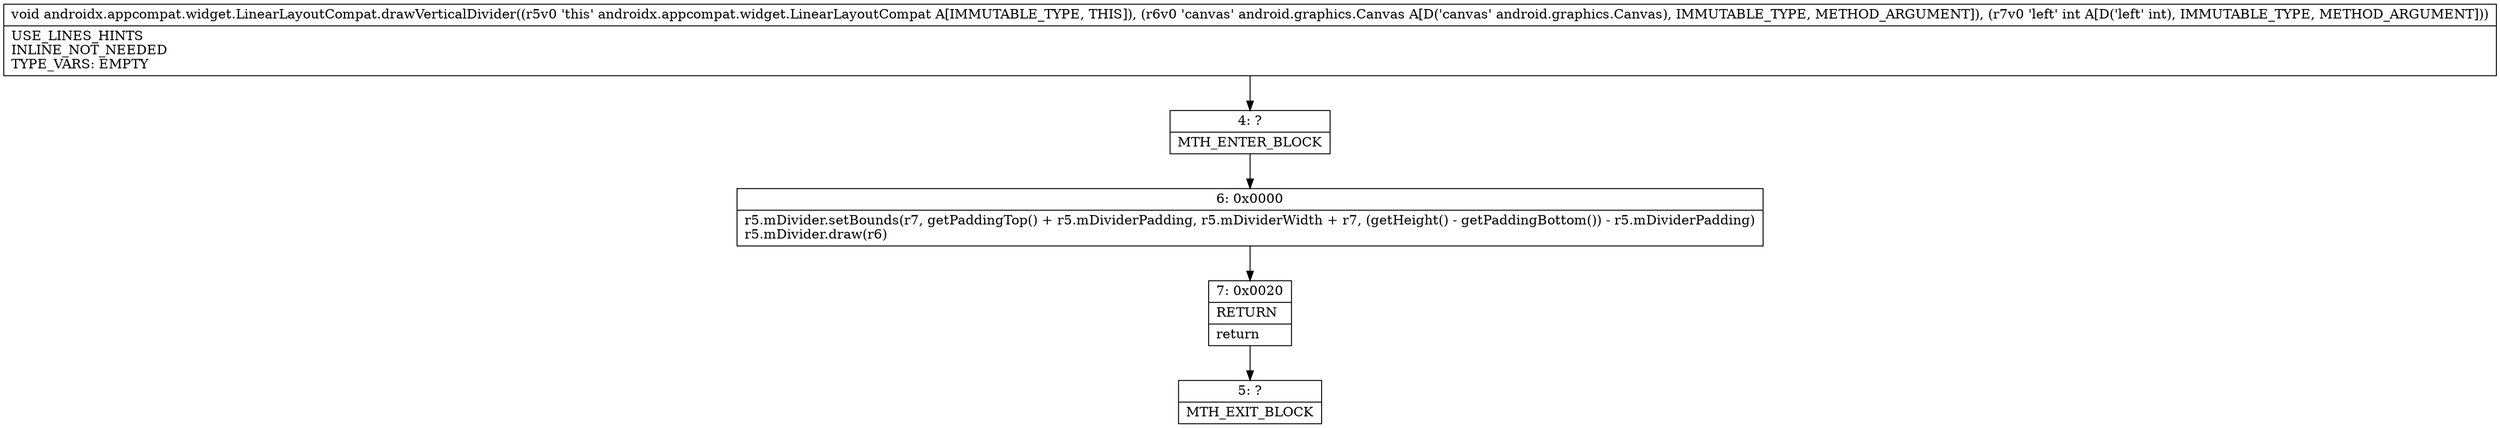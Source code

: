 digraph "CFG forandroidx.appcompat.widget.LinearLayoutCompat.drawVerticalDivider(Landroid\/graphics\/Canvas;I)V" {
Node_4 [shape=record,label="{4\:\ ?|MTH_ENTER_BLOCK\l}"];
Node_6 [shape=record,label="{6\:\ 0x0000|r5.mDivider.setBounds(r7, getPaddingTop() + r5.mDividerPadding, r5.mDividerWidth + r7, (getHeight() \- getPaddingBottom()) \- r5.mDividerPadding)\lr5.mDivider.draw(r6)\l}"];
Node_7 [shape=record,label="{7\:\ 0x0020|RETURN\l|return\l}"];
Node_5 [shape=record,label="{5\:\ ?|MTH_EXIT_BLOCK\l}"];
MethodNode[shape=record,label="{void androidx.appcompat.widget.LinearLayoutCompat.drawVerticalDivider((r5v0 'this' androidx.appcompat.widget.LinearLayoutCompat A[IMMUTABLE_TYPE, THIS]), (r6v0 'canvas' android.graphics.Canvas A[D('canvas' android.graphics.Canvas), IMMUTABLE_TYPE, METHOD_ARGUMENT]), (r7v0 'left' int A[D('left' int), IMMUTABLE_TYPE, METHOD_ARGUMENT]))  | USE_LINES_HINTS\lINLINE_NOT_NEEDED\lTYPE_VARS: EMPTY\l}"];
MethodNode -> Node_4;Node_4 -> Node_6;
Node_6 -> Node_7;
Node_7 -> Node_5;
}


